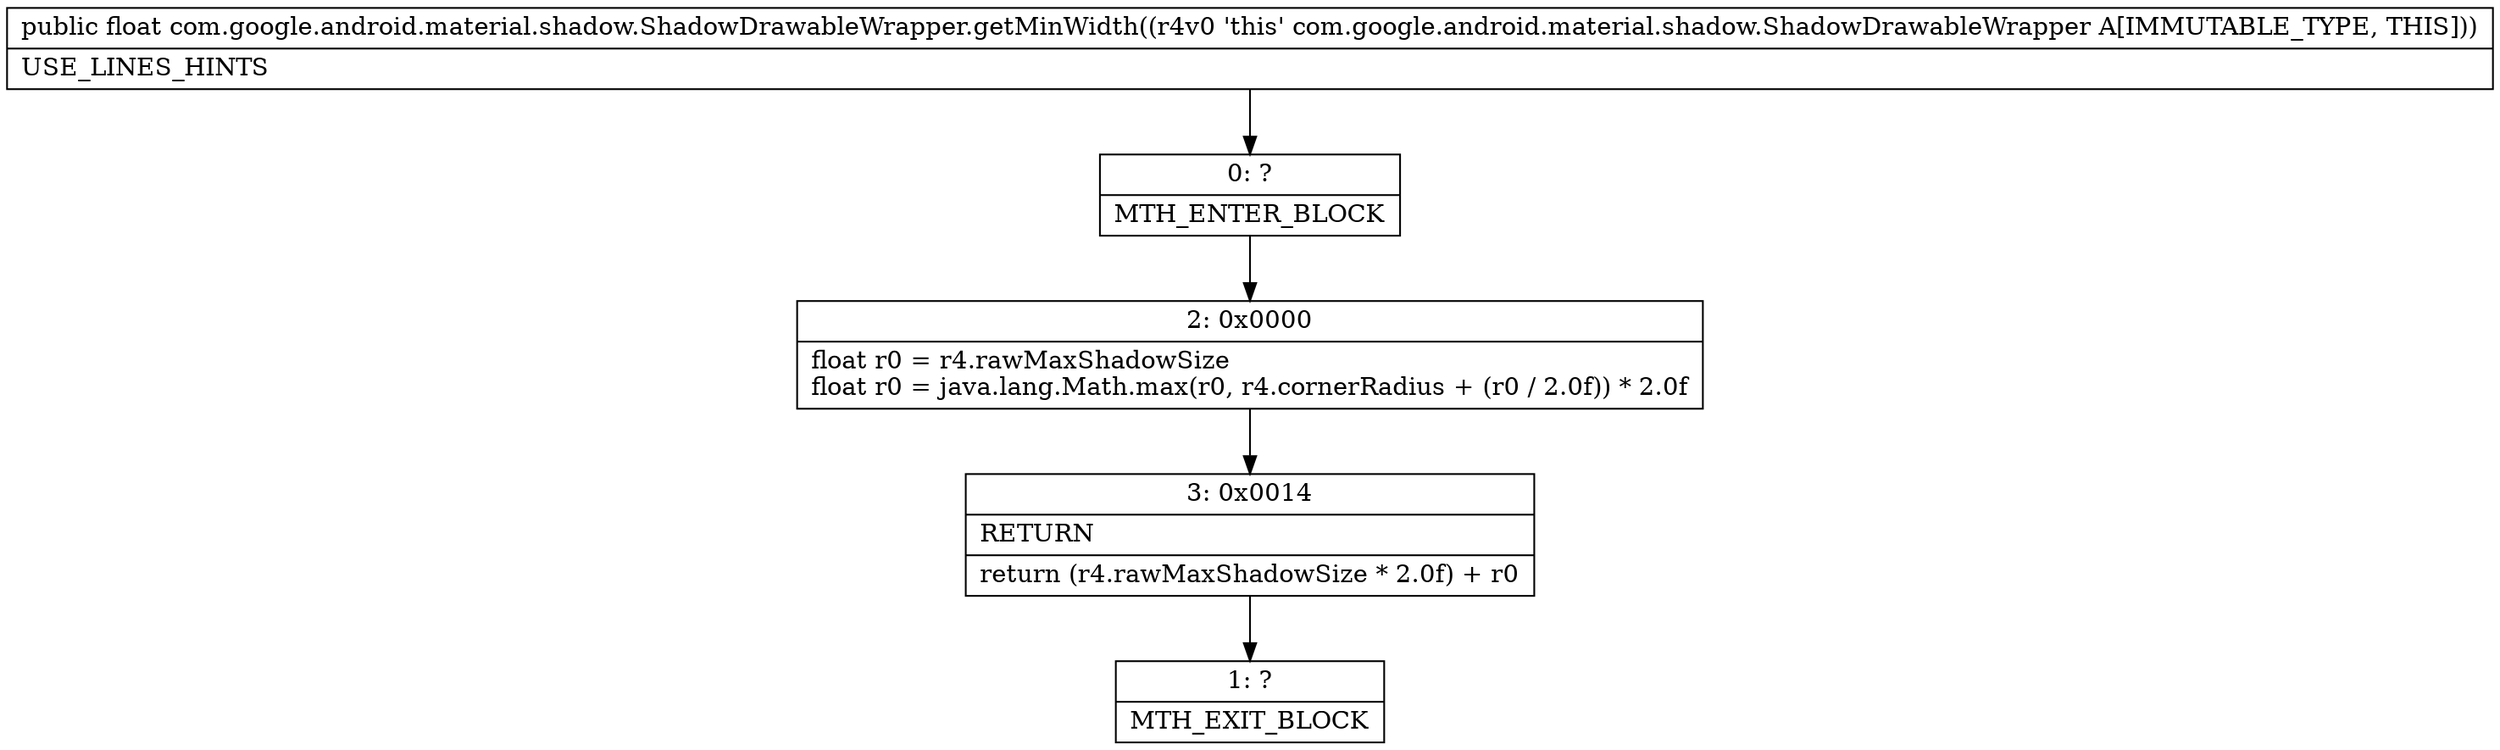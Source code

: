 digraph "CFG forcom.google.android.material.shadow.ShadowDrawableWrapper.getMinWidth()F" {
Node_0 [shape=record,label="{0\:\ ?|MTH_ENTER_BLOCK\l}"];
Node_2 [shape=record,label="{2\:\ 0x0000|float r0 = r4.rawMaxShadowSize\lfloat r0 = java.lang.Math.max(r0, r4.cornerRadius + (r0 \/ 2.0f)) * 2.0f\l}"];
Node_3 [shape=record,label="{3\:\ 0x0014|RETURN\l|return (r4.rawMaxShadowSize * 2.0f) + r0\l}"];
Node_1 [shape=record,label="{1\:\ ?|MTH_EXIT_BLOCK\l}"];
MethodNode[shape=record,label="{public float com.google.android.material.shadow.ShadowDrawableWrapper.getMinWidth((r4v0 'this' com.google.android.material.shadow.ShadowDrawableWrapper A[IMMUTABLE_TYPE, THIS]))  | USE_LINES_HINTS\l}"];
MethodNode -> Node_0;Node_0 -> Node_2;
Node_2 -> Node_3;
Node_3 -> Node_1;
}

